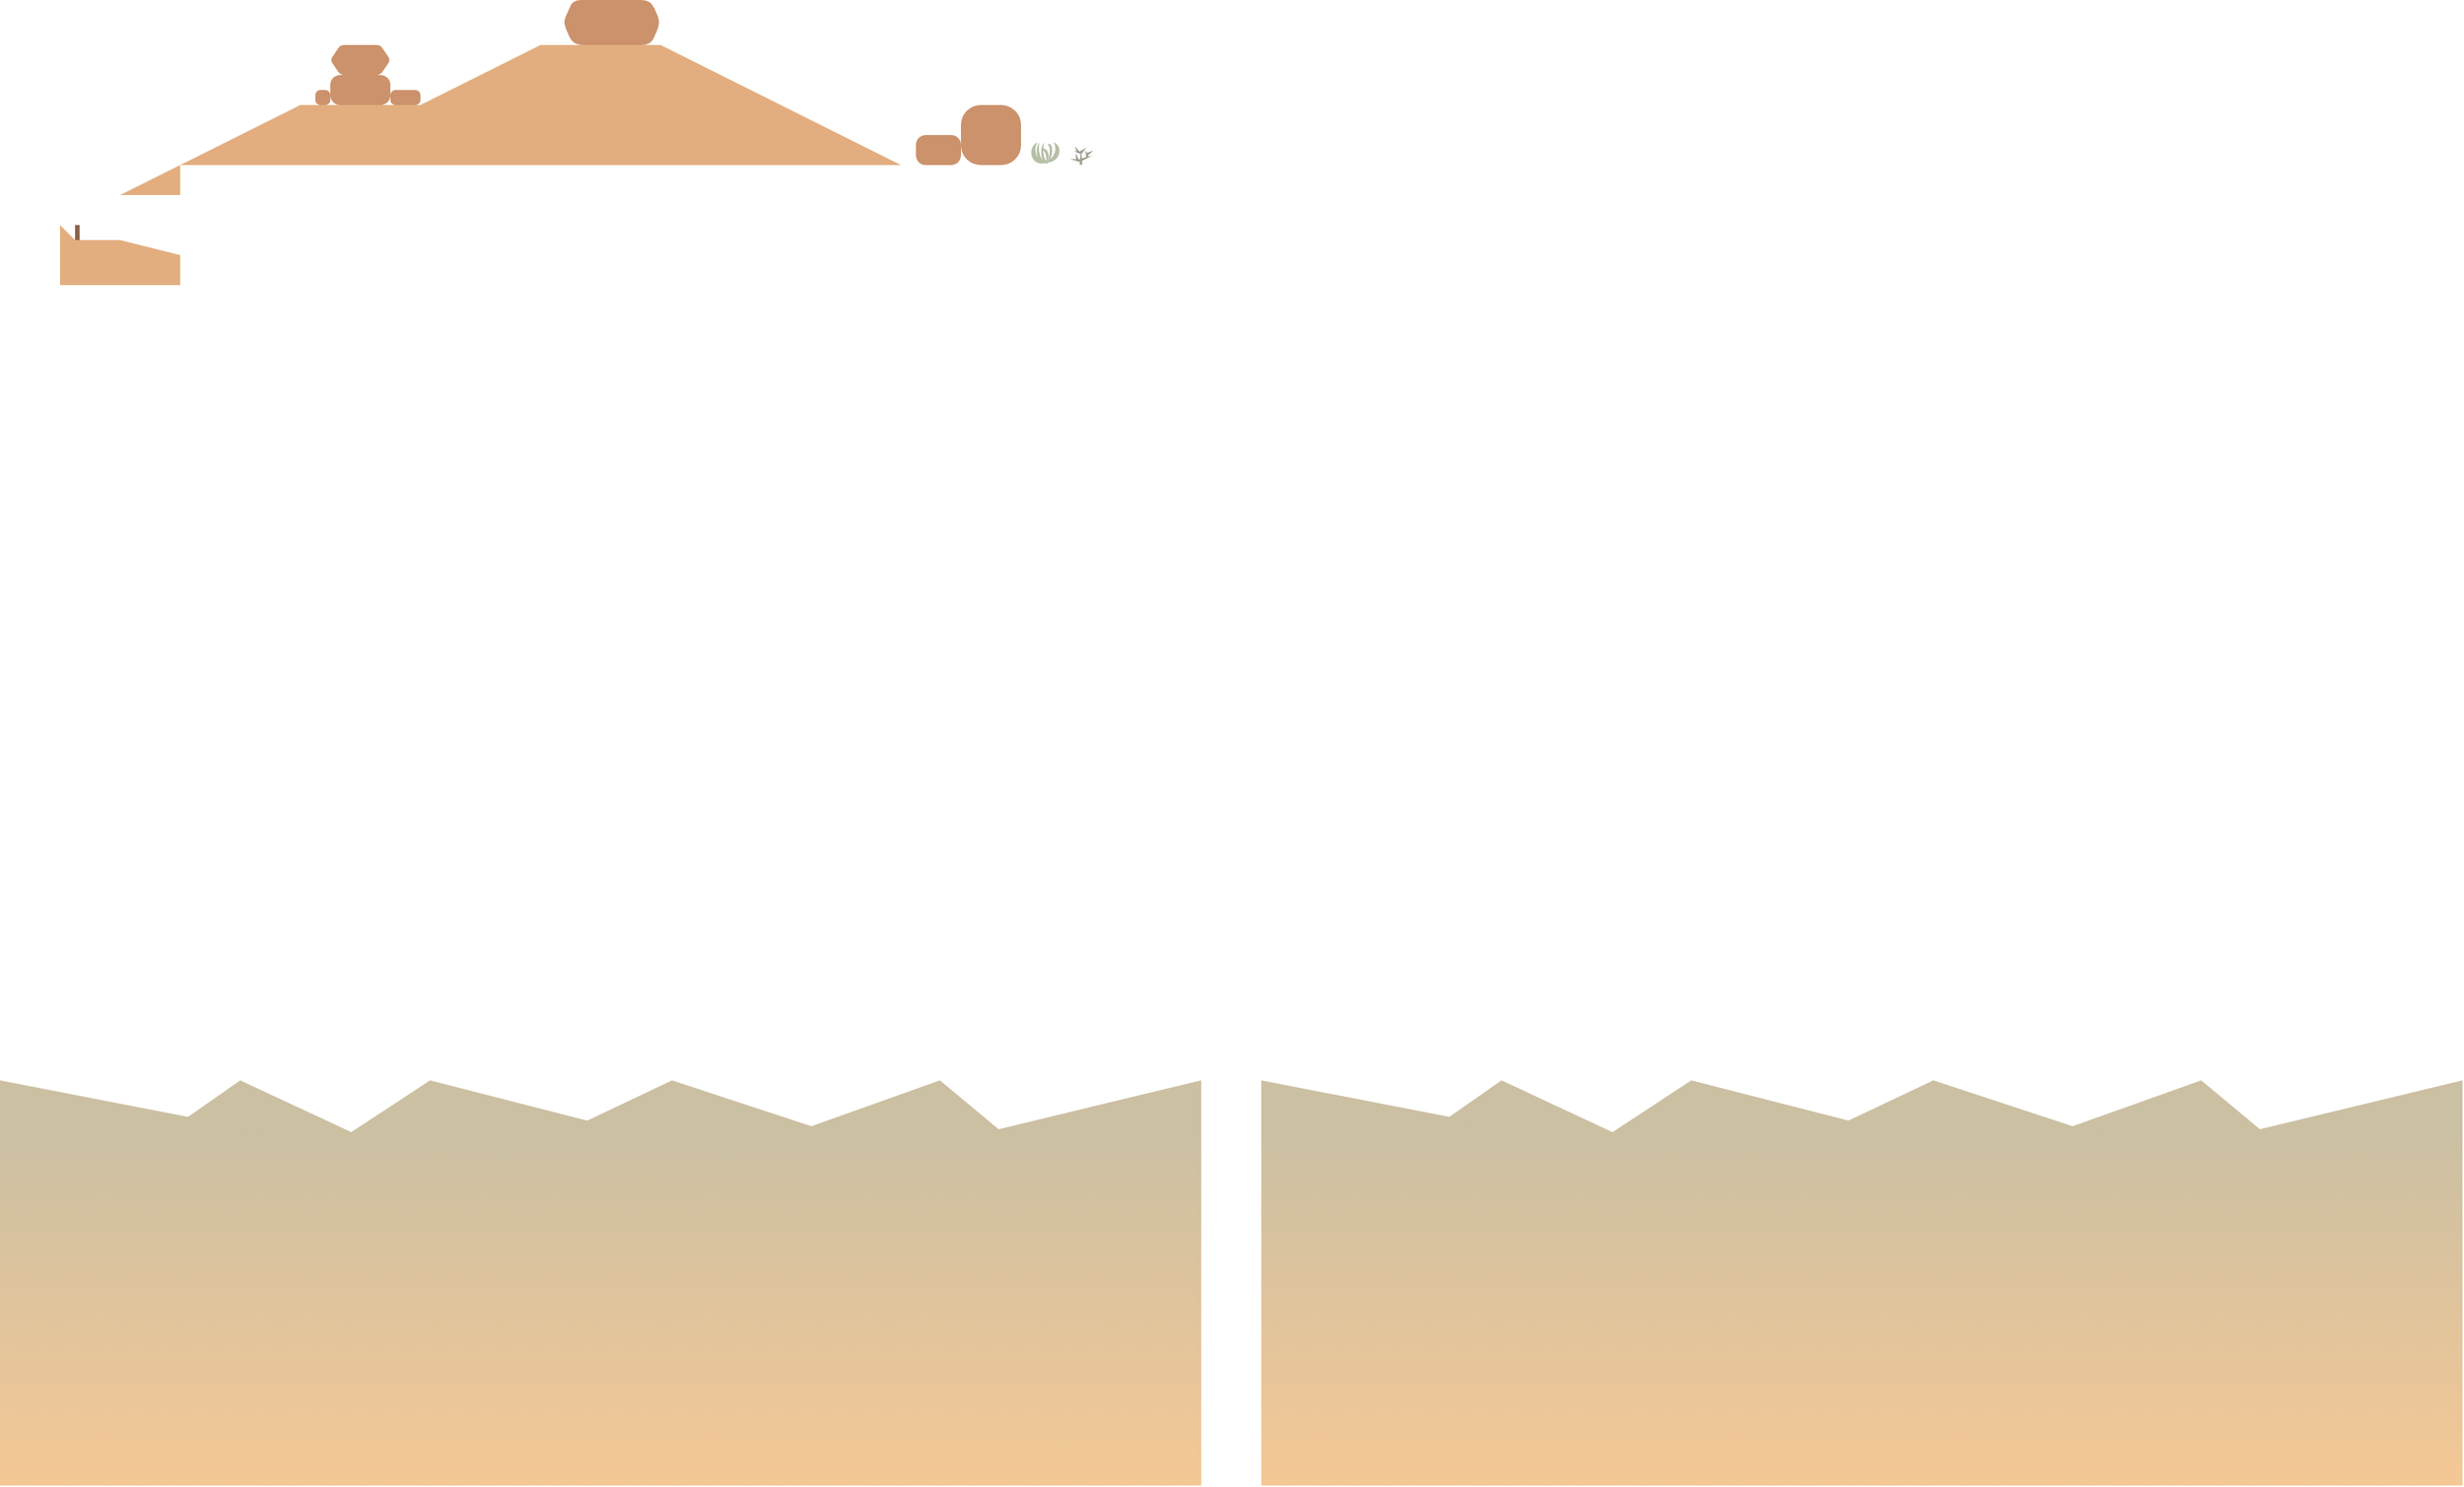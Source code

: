 <mxfile version="12.4.2" type="device" pages="1"><diagram id="pPNP71ES7tWDtsyrIJQw" name="Page-1"><mxGraphModel dx="276" dy="1260" grid="0" gridSize="10" guides="1" tooltips="1" connect="1" arrows="1" fold="1" page="1" pageScale="1" pageWidth="850" pageHeight="1100" math="0" shadow="0"><root><mxCell id="0"/><mxCell id="1" parent="0"/><mxCell id="PH-W6mhLb72KmlbibFco-45" value="" style="group" vertex="1" connectable="0" parent="1"><mxGeometry x="40" y="370" width="800" height="270" as="geometry"/></mxCell><mxCell id="PH-W6mhLb72KmlbibFco-38" value="" style="verticalLabelPosition=bottom;verticalAlign=top;html=1;shape=mxgraph.basic.acute_triangle;dx=0.28;rounded=1;shadow=0;glass=0;fillColor=#CCC0A3;gradientColor=none;strokeColor=none;" vertex="1" parent="PH-W6mhLb72KmlbibFco-45"><mxGeometry x="180" width="380" height="70" as="geometry"/></mxCell><mxCell id="PH-W6mhLb72KmlbibFco-39" value="" style="verticalLabelPosition=bottom;verticalAlign=top;html=1;shape=mxgraph.basic.acute_triangle;dx=0.7;rounded=1;shadow=0;glass=0;fillColor=#CCC0A3;gradientColor=none;strokeColor=none;" vertex="1" parent="PH-W6mhLb72KmlbibFco-45"><mxGeometry x="430" width="280" height="70" as="geometry"/></mxCell><mxCell id="PH-W6mhLb72KmlbibFco-40" value="" style="verticalLabelPosition=bottom;verticalAlign=top;html=1;shape=mxgraph.basic.acute_triangle;dx=0.4;rounded=1;shadow=0;glass=0;fillColor=#CCC0A3;gradientColor=none;strokeColor=none;" vertex="1" parent="PH-W6mhLb72KmlbibFco-45"><mxGeometry x="60" width="250" height="70" as="geometry"/></mxCell><mxCell id="PH-W6mhLb72KmlbibFco-41" value="" style="verticalLabelPosition=bottom;verticalAlign=top;html=1;shape=mxgraph.basic.acute_triangle;dx=0.41;rounded=1;shadow=0;glass=0;fillColor=#CCC0A3;gradientColor=none;strokeColor=none;" vertex="1" parent="PH-W6mhLb72KmlbibFco-45"><mxGeometry x="300" width="360" height="70" as="geometry"/></mxCell><mxCell id="PH-W6mhLb72KmlbibFco-42" value="" style="verticalLabelPosition=bottom;verticalAlign=top;html=1;shape=mxgraph.basic.acute_triangle;dx=0;rounded=1;shadow=0;glass=0;fillColor=#CCC0A3;gradientColor=none;strokeColor=none;" vertex="1" parent="PH-W6mhLb72KmlbibFco-45"><mxGeometry width="360" height="70" as="geometry"/></mxCell><mxCell id="PH-W6mhLb72KmlbibFco-43" value="" style="verticalLabelPosition=bottom;verticalAlign=top;html=1;shape=mxgraph.basic.acute_triangle;dx=1;rounded=1;shadow=0;glass=0;fillColor=#CCC0A3;gradientColor=none;strokeColor=none;" vertex="1" parent="PH-W6mhLb72KmlbibFco-45"><mxGeometry x="510" width="290" height="70" as="geometry"/></mxCell><mxCell id="PH-W6mhLb72KmlbibFco-44" value="" style="rounded=0;whiteSpace=wrap;html=1;shadow=0;glass=0;fillColor=#CCC0A3;gradientColor=#F5C895;strokeColor=none;" vertex="1" parent="PH-W6mhLb72KmlbibFco-45"><mxGeometry y="40" width="800" height="230" as="geometry"/></mxCell><mxCell id="PH-W6mhLb72KmlbibFco-1" value="" style="rounded=0;whiteSpace=wrap;html=1;fillColor=#E3AE7F;strokeColor=none;" vertex="1" parent="1"><mxGeometry x="320" y="-280" width="80" height="40" as="geometry"/></mxCell><mxCell id="PH-W6mhLb72KmlbibFco-3" value="" style="verticalLabelPosition=bottom;verticalAlign=top;html=1;shape=mxgraph.basic.acute_triangle;dx=1;fillColor=#E3AE7F;strokeColor=none;" vertex="1" parent="1"><mxGeometry x="320" y="-320" width="80" height="40" as="geometry"/></mxCell><mxCell id="PH-W6mhLb72KmlbibFco-4" value="" style="verticalLabelPosition=bottom;verticalAlign=top;html=1;shape=mxgraph.basic.acute_triangle;dx=1;fillColor=#E3AE7F;strokeColor=none;" vertex="1" parent="1"><mxGeometry x="160" y="-280" width="80" height="40" as="geometry"/></mxCell><mxCell id="PH-W6mhLb72KmlbibFco-5" value="" style="rounded=0;whiteSpace=wrap;html=1;fillColor=#E3AE7F;strokeColor=none;" vertex="1" parent="1"><mxGeometry x="240" y="-280" width="80" height="40" as="geometry"/></mxCell><mxCell id="PH-W6mhLb72KmlbibFco-6" value="" style="rounded=0;whiteSpace=wrap;html=1;fillColor=#E3AE7F;strokeColor=none;" vertex="1" parent="1"><mxGeometry x="400" y="-320" width="80" height="80" as="geometry"/></mxCell><mxCell id="PH-W6mhLb72KmlbibFco-7" value="" style="rounded=0;whiteSpace=wrap;html=1;fillColor=#E3AE7F;strokeColor=none;" vertex="1" parent="1"><mxGeometry x="480" y="-280" width="80" height="40" as="geometry"/></mxCell><mxCell id="PH-W6mhLb72KmlbibFco-8" value="" style="verticalLabelPosition=bottom;verticalAlign=top;html=1;shape=mxgraph.basic.acute_triangle;dx=0;fillColor=#E3AE7F;strokeColor=none;gradientColor=none;" vertex="1" parent="1"><mxGeometry x="480" y="-320" width="80" height="40" as="geometry"/></mxCell><mxCell id="PH-W6mhLb72KmlbibFco-9" value="" style="verticalLabelPosition=bottom;verticalAlign=top;html=1;shape=mxgraph.basic.acute_triangle;dx=0;fillColor=#E3AE7F;strokeColor=none;" vertex="1" parent="1"><mxGeometry x="560" y="-280" width="80" height="40" as="geometry"/></mxCell><mxCell id="PH-W6mhLb72KmlbibFco-13" value="" style="shape=hexagon;perimeter=hexagonPerimeter2;whiteSpace=wrap;html=1;fillColor=#CC926C;gradientColor=none;size=0.103;strokeColor=none;rounded=1;arcSize=12;" vertex="1" parent="1"><mxGeometry x="415" y="-350" width="65" height="30" as="geometry"/></mxCell><mxCell id="PH-W6mhLb72KmlbibFco-14" value="" style="rounded=1;whiteSpace=wrap;html=1;fillColor=#CC926C;gradientColor=none;strokeColor=none;arcSize=33;glass=0;shadow=0;" vertex="1" parent="1"><mxGeometry x="260" y="-300" width="40" height="20" as="geometry"/></mxCell><mxCell id="PH-W6mhLb72KmlbibFco-15" value="" style="rounded=1;whiteSpace=wrap;html=1;shadow=0;glass=0;fillColor=#CC926C;gradientColor=none;strokeColor=none;arcSize=33;" vertex="1" parent="1"><mxGeometry x="680" y="-280" width="40" height="40" as="geometry"/></mxCell><mxCell id="PH-W6mhLb72KmlbibFco-16" value="" style="rounded=1;whiteSpace=wrap;html=1;shadow=0;glass=0;fillColor=#CC926C;gradientColor=none;strokeColor=none;arcSize=33;" vertex="1" parent="1"><mxGeometry x="650" y="-260" width="30" height="20" as="geometry"/></mxCell><mxCell id="PH-W6mhLb72KmlbibFco-26" value="" style="group" vertex="1" connectable="0" parent="1"><mxGeometry x="726" y="-255" width="20" height="15" as="geometry"/></mxCell><mxCell id="PH-W6mhLb72KmlbibFco-17" value="" style="verticalLabelPosition=bottom;verticalAlign=top;html=1;shape=mxgraph.basic.moon;rounded=1;shadow=0;glass=0;fillColor=#B6BFA6;gradientColor=none;strokeColor=none;" vertex="1" parent="PH-W6mhLb72KmlbibFco-26"><mxGeometry width="10" height="14.871" as="geometry"/></mxCell><mxCell id="PH-W6mhLb72KmlbibFco-18" value="&lt;span style=&quot;color: rgba(0 , 0 , 0 , 0) ; font-family: monospace ; font-size: 0px ; background-color: rgb(248 , 249 , 250)&quot;&gt;%3CmxGraphModel%3E%3Croot%3E%3CmxCell%20id%3D%220%22%2F%3E%3CmxCell%20id%3D%221%22%20parent%3D%220%22%2F%3E%3CmxCell%20id%3D%222%22%20value%3D%22%22%20style%3D%22verticalLabelPosition%3Dbottom%3BverticalAlign%3Dtop%3Bhtml%3D1%3Bshape%3Dmxgraph.basic.moon%3Brounded%3D1%3Bshadow%3D0%3Bglass%3D0%3BfillColor%3D%23B6BFA6%3BgradientColor%3Dnone%3BstrokeColor%3Dnone%3Brotation%3D-165%3B%22%20vertex%3D%221%22%20parent%3D%221%22%3E%3CmxGeometry%20x%3D%22100%22%20y%3D%22300%22%20width%3D%2210%22%20height%3D%2230%22%20as%3D%22geometry%22%2F%3E%3C%2FmxCell%3E%3C%2Froot%3E%3C%2FmxGraphModel%3E&lt;/span&gt;" style="verticalLabelPosition=bottom;verticalAlign=top;html=1;shape=mxgraph.basic.moon;rounded=1;shadow=0;glass=0;fillColor=#B6BFA6;gradientColor=none;strokeColor=none;rotation=-5;" vertex="1" parent="PH-W6mhLb72KmlbibFco-26"><mxGeometry x="4.015" y="0.129" width="6" height="14.871" as="geometry"/></mxCell><mxCell id="PH-W6mhLb72KmlbibFco-19" value="" style="verticalLabelPosition=bottom;verticalAlign=top;html=1;shape=mxgraph.basic.moon;rounded=1;shadow=0;glass=0;fillColor=#B6BFA6;gradientColor=none;strokeColor=none;rotation=-135;" vertex="1" parent="PH-W6mhLb72KmlbibFco-26"><mxGeometry x="10" width="10" height="14.871" as="geometry"/></mxCell><mxCell id="PH-W6mhLb72KmlbibFco-20" value="" style="verticalLabelPosition=bottom;verticalAlign=top;html=1;shape=mxgraph.basic.moon;rounded=1;shadow=0;glass=0;fillColor=#B6BFA6;gradientColor=none;strokeColor=none;rotation=-165;" vertex="1" parent="PH-W6mhLb72KmlbibFco-26"><mxGeometry x="10" width="5" height="14.871" as="geometry"/></mxCell><mxCell id="PH-W6mhLb72KmlbibFco-21" value="" style="verticalLabelPosition=bottom;verticalAlign=top;html=1;shape=mxgraph.basic.moon;rounded=1;shadow=0;glass=0;fillColor=#B6BFA6;gradientColor=none;strokeColor=none;rotation=0;" vertex="1" parent="PH-W6mhLb72KmlbibFco-26"><mxGeometry x="7.0" width="5" height="14.871" as="geometry"/></mxCell><mxCell id="PH-W6mhLb72KmlbibFco-24" value="" style="verticalLabelPosition=bottom;verticalAlign=top;html=1;shape=mxgraph.basic.moon;rounded=1;shadow=0;glass=0;fillColor=#B6BFA6;gradientColor=none;strokeColor=none;rotation=-179;" vertex="1" parent="PH-W6mhLb72KmlbibFco-26"><mxGeometry x="7.059" y="3.125" width="5.882" height="10.706" as="geometry"/></mxCell><mxCell id="PH-W6mhLb72KmlbibFco-25" value="" style="verticalLabelPosition=bottom;verticalAlign=top;html=1;shape=mxgraph.basic.moon;rounded=1;shadow=0;glass=0;fillColor=#B6BFA6;gradientColor=none;strokeColor=none;" vertex="1" parent="PH-W6mhLb72KmlbibFco-26"><mxGeometry x="0.018" width="10" height="14.871" as="geometry"/></mxCell><mxCell id="PH-W6mhLb72KmlbibFco-36" value="" style="group" vertex="1" connectable="0" parent="1"><mxGeometry x="755" y="-253" width="12" height="13" as="geometry"/></mxCell><mxCell id="PH-W6mhLb72KmlbibFco-27" value="" style="verticalLabelPosition=bottom;verticalAlign=top;html=1;shape=mxgraph.basic.acute_triangle;dx=0.5;rounded=1;shadow=0;glass=0;fillColor=#A19C8F;gradientColor=none;strokeColor=none;" vertex="1" parent="PH-W6mhLb72KmlbibFco-36"><mxGeometry x="4.018" y="2.124" width="1.816" height="10.622" as="geometry"/></mxCell><mxCell id="PH-W6mhLb72KmlbibFco-28" value="" style="verticalLabelPosition=bottom;verticalAlign=top;html=1;shape=mxgraph.basic.acute_triangle;dx=0.5;rounded=1;shadow=0;glass=0;fillColor=#A19C8F;gradientColor=none;strokeColor=none;rotation=69;" vertex="1" parent="PH-W6mhLb72KmlbibFco-36"><mxGeometry x="7.893" y="3.991" width="1.816" height="8.171" as="geometry"/></mxCell><mxCell id="PH-W6mhLb72KmlbibFco-29" value="" style="verticalLabelPosition=bottom;verticalAlign=top;html=1;shape=mxgraph.basic.acute_triangle;dx=0.5;rounded=1;shadow=0;glass=0;fillColor=#A19C8F;gradientColor=none;strokeColor=none;rotation=-15;" vertex="1" parent="PH-W6mhLb72KmlbibFco-36"><mxGeometry x="7.659" y="2.971" width="1.807" height="4.903" as="geometry"/></mxCell><mxCell id="PH-W6mhLb72KmlbibFco-30" value="" style="verticalLabelPosition=bottom;verticalAlign=top;html=1;shape=mxgraph.basic.acute_triangle;dx=0.5;rounded=1;shadow=0;glass=0;fillColor=#A19C8F;gradientColor=none;strokeColor=none;rotation=-80;" vertex="1" parent="PH-W6mhLb72KmlbibFco-36"><mxGeometry y="6.068" width="1.807" height="6.932" as="geometry"/></mxCell><mxCell id="PH-W6mhLb72KmlbibFco-31" value="" style="verticalLabelPosition=bottom;verticalAlign=top;html=1;shape=mxgraph.basic.acute_triangle;dx=0.5;rounded=1;shadow=0;glass=0;fillColor=#A19C8F;gradientColor=none;strokeColor=none;rotation=-15;" vertex="1" parent="PH-W6mhLb72KmlbibFco-36"><mxGeometry x="1.112" y="4.903" width="1.807" height="4.903" as="geometry"/></mxCell><mxCell id="PH-W6mhLb72KmlbibFco-32" value="" style="verticalLabelPosition=bottom;verticalAlign=top;html=1;shape=mxgraph.basic.acute_triangle;dx=0.5;rounded=1;shadow=0;glass=0;fillColor=#A19C8F;gradientColor=none;strokeColor=none;rotation=-75;" vertex="1" parent="PH-W6mhLb72KmlbibFco-36"><mxGeometry x="1.807" y="1.798" width="1.807" height="4.903" as="geometry"/></mxCell><mxCell id="PH-W6mhLb72KmlbibFco-33" value="" style="verticalLabelPosition=bottom;verticalAlign=top;html=1;shape=mxgraph.basic.acute_triangle;dx=0.5;rounded=1;shadow=0;glass=0;fillColor=#A19C8F;gradientColor=none;strokeColor=none;rotation=-30;" vertex="1" parent="PH-W6mhLb72KmlbibFco-36"><mxGeometry x="1.112" width="1.807" height="4.903" as="geometry"/></mxCell><mxCell id="PH-W6mhLb72KmlbibFco-34" value="" style="verticalLabelPosition=bottom;verticalAlign=top;html=1;shape=mxgraph.basic.acute_triangle;dx=0.5;rounded=1;shadow=0;glass=0;fillColor=#A19C8F;gradientColor=none;strokeColor=none;rotation=60;" vertex="1" parent="PH-W6mhLb72KmlbibFco-36"><mxGeometry x="10.193" y="2.124" width="1.807" height="4.903" as="geometry"/></mxCell><mxCell id="PH-W6mhLb72KmlbibFco-35" value="" style="verticalLabelPosition=bottom;verticalAlign=top;html=1;shape=mxgraph.basic.acute_triangle;dx=0.5;rounded=1;shadow=0;glass=0;fillColor=#A19C8F;gradientColor=none;strokeColor=none;rotation=45;" vertex="1" parent="PH-W6mhLb72KmlbibFco-36"><mxGeometry x="5.834" y="0.49" width="1.807" height="4.903" as="geometry"/></mxCell><mxCell id="PH-W6mhLb72KmlbibFco-37" value="" style="shape=hexagon;perimeter=hexagonPerimeter2;whiteSpace=wrap;html=1;fillColor=#CC926C;gradientColor=none;size=0.167;strokeColor=none;rounded=1;arcSize=5;" vertex="1" parent="1"><mxGeometry x="260" y="-320" width="40" height="20" as="geometry"/></mxCell><mxCell id="PH-W6mhLb72KmlbibFco-46" value="" style="group" vertex="1" connectable="0" parent="1"><mxGeometry x="880" y="370" width="800" height="270" as="geometry"/></mxCell><mxCell id="PH-W6mhLb72KmlbibFco-47" value="" style="verticalLabelPosition=bottom;verticalAlign=top;html=1;shape=mxgraph.basic.acute_triangle;dx=0.28;rounded=1;shadow=0;glass=0;fillColor=#CCC0A3;gradientColor=none;strokeColor=none;" vertex="1" parent="PH-W6mhLb72KmlbibFco-46"><mxGeometry x="180" width="380" height="70" as="geometry"/></mxCell><mxCell id="PH-W6mhLb72KmlbibFco-48" value="" style="verticalLabelPosition=bottom;verticalAlign=top;html=1;shape=mxgraph.basic.acute_triangle;dx=0.7;rounded=1;shadow=0;glass=0;fillColor=#CCC0A3;gradientColor=none;strokeColor=none;" vertex="1" parent="PH-W6mhLb72KmlbibFco-46"><mxGeometry x="430" width="280" height="70" as="geometry"/></mxCell><mxCell id="PH-W6mhLb72KmlbibFco-49" value="" style="verticalLabelPosition=bottom;verticalAlign=top;html=1;shape=mxgraph.basic.acute_triangle;dx=0.4;rounded=1;shadow=0;glass=0;fillColor=#CCC0A3;gradientColor=none;strokeColor=none;" vertex="1" parent="PH-W6mhLb72KmlbibFco-46"><mxGeometry x="60" width="250" height="70" as="geometry"/></mxCell><mxCell id="PH-W6mhLb72KmlbibFco-50" value="" style="verticalLabelPosition=bottom;verticalAlign=top;html=1;shape=mxgraph.basic.acute_triangle;dx=0.41;rounded=1;shadow=0;glass=0;fillColor=#CCC0A3;gradientColor=none;strokeColor=none;" vertex="1" parent="PH-W6mhLb72KmlbibFco-46"><mxGeometry x="300" width="360" height="70" as="geometry"/></mxCell><mxCell id="PH-W6mhLb72KmlbibFco-51" value="" style="verticalLabelPosition=bottom;verticalAlign=top;html=1;shape=mxgraph.basic.acute_triangle;dx=0;rounded=1;shadow=0;glass=0;fillColor=#CCC0A3;gradientColor=none;strokeColor=none;" vertex="1" parent="PH-W6mhLb72KmlbibFco-46"><mxGeometry width="360" height="70" as="geometry"/></mxCell><mxCell id="PH-W6mhLb72KmlbibFco-52" value="" style="verticalLabelPosition=bottom;verticalAlign=top;html=1;shape=mxgraph.basic.acute_triangle;dx=1;rounded=1;shadow=0;glass=0;fillColor=#CCC0A3;gradientColor=none;strokeColor=none;" vertex="1" parent="PH-W6mhLb72KmlbibFco-46"><mxGeometry x="510" width="290" height="70" as="geometry"/></mxCell><mxCell id="PH-W6mhLb72KmlbibFco-53" value="" style="rounded=0;whiteSpace=wrap;html=1;shadow=0;glass=0;fillColor=#CCC0A3;gradientColor=#F5C895;strokeColor=none;" vertex="1" parent="PH-W6mhLb72KmlbibFco-46"><mxGeometry y="40" width="800" height="230" as="geometry"/></mxCell><mxCell id="PH-W6mhLb72KmlbibFco-59" value="" style="rounded=1;whiteSpace=wrap;html=1;fillColor=#CC926C;gradientColor=none;strokeColor=none;arcSize=33;glass=0;shadow=0;" vertex="1" parent="1"><mxGeometry x="250" y="-290" width="10" height="10" as="geometry"/></mxCell><mxCell id="PH-W6mhLb72KmlbibFco-61" value="" style="rounded=1;whiteSpace=wrap;html=1;fillColor=#CC926C;gradientColor=none;strokeColor=none;arcSize=33;glass=0;shadow=0;" vertex="1" parent="1"><mxGeometry x="300" y="-290" width="20" height="10" as="geometry"/></mxCell><mxCell id="PH-W6mhLb72KmlbibFco-62" value="" style="verticalLabelPosition=bottom;verticalAlign=top;html=1;shape=mxgraph.basic.acute_triangle;dx=1;fillColor=#E3AE7F;strokeColor=none;" vertex="1" parent="1"><mxGeometry x="120" y="-240" width="40" height="20" as="geometry"/></mxCell><mxCell id="PH-W6mhLb72KmlbibFco-63" value="" style="rounded=0;whiteSpace=wrap;html=1;fillColor=#E3AE7F;strokeColor=none;" vertex="1" parent="1"><mxGeometry x="80" y="-180" width="80" height="20" as="geometry"/></mxCell><mxCell id="PH-W6mhLb72KmlbibFco-64" value="" style="verticalLabelPosition=bottom;verticalAlign=top;html=1;shape=mxgraph.basic.acute_triangle;dx=0;fillColor=#E3AE7F;strokeColor=none;" vertex="1" parent="1"><mxGeometry x="120" y="-190" width="40" height="10" as="geometry"/></mxCell><mxCell id="PH-W6mhLb72KmlbibFco-65" value="" style="verticalLabelPosition=bottom;verticalAlign=top;html=1;shape=mxgraph.basic.acute_triangle;dx=0;fillColor=#E3AE7F;strokeColor=none;" vertex="1" parent="1"><mxGeometry x="80" y="-200" width="10" height="10" as="geometry"/></mxCell><mxCell id="PH-W6mhLb72KmlbibFco-66" value="" style="rounded=0;whiteSpace=wrap;html=1;fillColor=#E3AE7F;strokeColor=none;" vertex="1" parent="1"><mxGeometry x="80" y="-190" width="40" height="10" as="geometry"/></mxCell><mxCell id="PH-W6mhLb72KmlbibFco-67" value="" style="rounded=0;whiteSpace=wrap;html=1;shadow=0;glass=0;fillColor=#8A6349;gradientColor=none;strokeColor=none;" vertex="1" parent="1"><mxGeometry x="90" y="-200" width="3" height="10" as="geometry"/></mxCell></root></mxGraphModel></diagram></mxfile>
